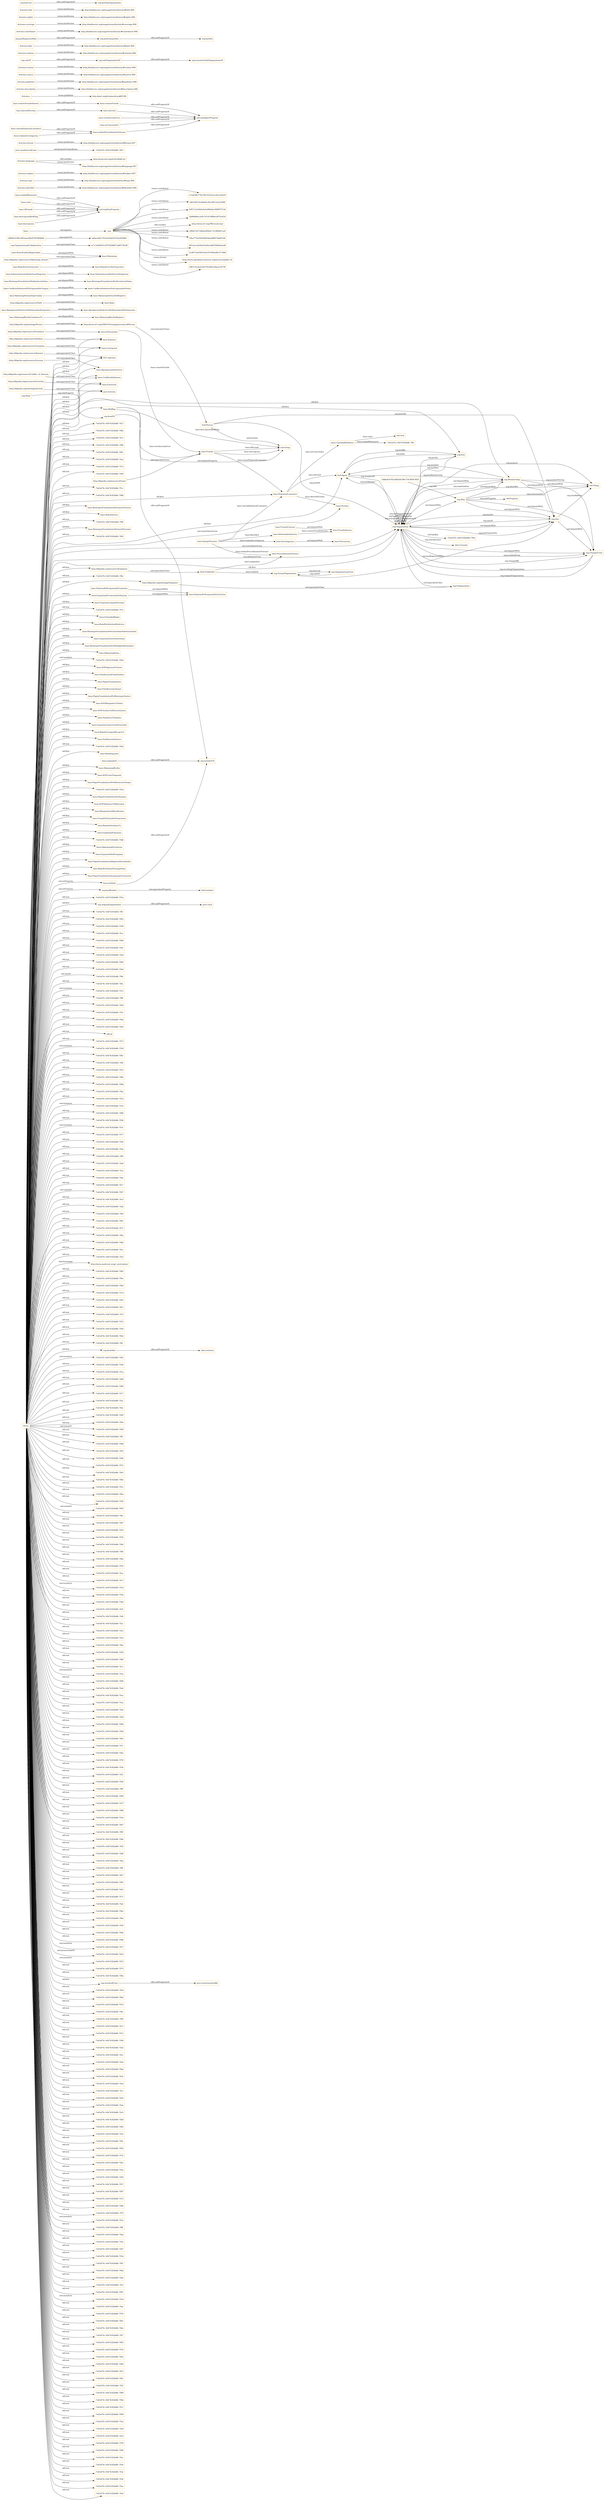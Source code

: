 digraph ar2dtool_diagram { 
rankdir=LR;
size="1501"
node [shape = rectangle, color="orange"]; "base:ReintegroFraudulentoDeGastosFicticios" "base:RoboEfectivo" "http://dbpedia.org/resource/Fraudster" "base:SobornoPorEsquemaDeLicitacion" "base:SkimmingReciboCondonaci?n" "base:Soborno" "base:ReintegroFraudulentoDeGastoPersonal" "base:Redflag" "http://dbpedia.org/resource/Extortion" "base:CantidadDeDinero" "base:EsquemaCompraPersonal" "base:ApropiacionDeActivosDeNaturalezaNoFinanciera" "base:Corrupcion" "http://dbpedia.org/resource/Theft" "base:ApropiacionDeActivosDeNaturalezaFinanciera" "base:GratuidadIlegal" "http://dbpedia.org/resource/Larceny" "base:SkimmingVentasSinRegistro" "base:RoboPorSolicitudDeActivo" "base:ReintegroFraudulentoPorGastoValorSobreestimado" "base:Victima" "base:EsquemaEmisorAutorizado" "base:ConflictoDeInteresPorEsquemaDeVenta" "base:ReintegroFraudulentoPorAnulacionFalsa" "base:SkimmingVentasDepreciadas" "base:ReintegroFraudulentoPorMultiplesReintegros" "base:ProcedimientoForense" "base:SkimmingVenta" "base:FraudeInterno" "http://dbpedia.org/resource/Conflict_of_Interest" "http://dbpedia.org/ontology/Employer" "base:Prevencion" "DUL:Amount" "http://dbpedia.org/ontology/Person" "base:FraudeExterno" "base:SOEIngresosFicticios" "http://www.w3.org/2000/10/swap/pim/contact#Person" "base:FalsificacionFirmaEndoso" "http://dbpedia.org/resource/Corruption" "base:PagosFraudulentos" "org:OrganizationalUnit" "base:FalsificacionCheque" "base:DefraudadorInterno" "base:PagosFraudulentosPorReintegroGastos" "base:EquipoForensic" "http://dbpedia.org/resource/Fraud" "http://dbpedia.org/ontology/Activity" "base:SOEManipulaci?nValor" "base:Fraude" "base:SOEOcultaci?nPasivosGastos" "org:Organization" "base:Empleado" "base:SubestimacionDeActivosEIngresos" "base:SobreestimacionDeActivosEIngresos" "base:RoboActivoNoFinanciero" "base:Falsificaci?nSalario" "base:EsquemaConnivenciaProveedor" "base:SkimmingReciboRegistro" "http://dbpedia.org/resource/bribery" "base:RoboEnCompraRecepci?n" "base:HurtoFondosRegistrados" "base:ConflictoDeInteresPorEsquemaDeCompra" "base:FalsificacionEmisor" "base:ApropiacionDeActivos" "base:RoboDeposito" "base:SobornoPorEsquemaDeComision" "base:Defraudador" "base:SkimmingRecibo" "base:SOECorteTemporal" "base:PagosFraudulentosPorAlteracionCheque" "http://dbpedia.org/resource/Skimming_(fraud)" "base:ConflictoDeInteres" "base:Skimming" "http://dbpedia.org/resource/Employee" "base:ReintegroFraudulentoPorDevolucionFalsa" "http://dbpedia.org/resource/Amount" "base:PagosFraudulentosEnNomina" "base:SOEInformaci?nRelevante" "base:RoboActivoFinanciero" "base:Investigacion" "base:ManipulacionBeneficiario" "base:Robo" "base:FraudeEnEstadosFinancieros" "base:PerjuicioEconomico" "base:RoboSinOcultaci?n" "base:EsquemaDeComisionEnNomina" "base:EmpleadoFantasma" "base:Extorsion" "base:SikimmingDevolucion" "base:EsquemaShellCompany" "base:PagosFraudulentosRegistroDesembolso" "base:RoboPorVentaYEntregaFalsa" "base:PagosFraudulentosEsquemaFacturacion" "ec7c3ed09d7e3f750268673a80739c8f" "org:Post" "af4acefd2c7f14c6c9d235102e95fd91" "org:Site" "org:FormalOrganization" "cf69452199c30f1bae29b2f783360b60" "org:OrganizationalCollaboration" "org:Role" "9d8e0e4792340638199e7547ff547850" "org:ChangeEvent" "org:Membership" ; /*classes style*/
	"base:" -> "org:" [ label = "owl:imports" ];
	"base:ApropiacionDeActivosDeNaturalezaFinanciera" -> "base:ApropiacionDeActivosDeNaturalezaNoFinanciera" [ label = "owl:disjointWith" ];
	"org:Role" -> "org:ChangeEvent" [ label = "owl:disjointWith" ];
	"org:Role" -> "org:Site" [ label = "owl:disjointWith" ];
	"org:Role" -> "org:Membership" [ label = "owl:disjointWith" ];
	"base:SobreestimacionDeActivosEIngresos" -> "base:SubestimacionDeActivosEIngresos" [ label = "owl:disjointWith" ];
	"base:unidadMonetaria" -> "owl:topDataProperty" [ label = "rdfs:subPropertyOf" ];
	"base:SobornoPorEsquemaDeComision" -> "base:SobornoPorEsquemaDeLicitacion" [ label = "owl:disjointWith" ];
	"base:EsquemaDeComisionEnNomina" -> "base:SobornoPorEsquemaDeLicitacion" [ label = "owl:disjointWith" ];
	"dcterms:identifier" -> "http://dublincore.org/usage/terms/history/#identifier-006" [ label = "terms:hasVersion" ];
	"http://dbpedia.org/ontology/Employer" -> "foaf:Organization" [ label = "owl:equivalentClass" ];
	"http://dbpedia.org/resource/Larceny" -> "base:ApropiacionDeActivos" [ label = "owl:equivalentClass" ];
	"http://dbpedia.org/resource/Fraudster" -> "base:Defraudador" [ label = "owl:equivalentClass" ];
	"base:SkimmingReciboCondonaci?n" -> "base:SkimmingReciboRegistro" [ label = "owl:disjointWith" ];
	"dcterms:type" -> "http://dublincore.org/usage/terms/history/#type-006" [ label = "terms:hasVersion" ];
	"dcterms:subject" -> "http://dublincore.org/usage/terms/history/#subject-007" [ label = "terms:hasVersion" ];
	"base:valor" -> "owl:topDataProperty" [ label = "rdfs:subPropertyOf" ];
	"dcterms:language" -> "http://www.ietf.org/rfc/rfc4646.txt" [ label = "rdfs:seeAlso" ];
	"dcterms:language" -> "http://dublincore.org/usage/terms/history/#language-007" [ label = "terms:hasVersion" ];
	"org:headOf" -> "org:memberOf" [ label = "rdfs:subPropertyOf" ];
	"http://dbpedia.org/resource/Amount" -> "DUL:Amount" [ label = "owl:equivalentClass" ];
	"base:idFraude" -> "owl:topDataProperty" [ label = "rdfs:subPropertyOf" ];
	"prov:wasDerivedFrom" -> "-7e63d7fc:164743f2b88:-7f01" [ label = "owl:propertyChainAxiom" ];
	"dcterms:format" -> "http://dublincore.org/usage/terms/history/#format-007" [ label = "terms:hasVersion" ];
	"http://dbpedia.org/resource/Employee" -> "base:Empleado" [ label = "owl:equivalentClass" ];
	"base:cometeFraudeInterno" -> "base:cometeFraude" [ label = "rdfs:subPropertyOf" ];
	"base:HurtoFondosRegistrados" -> "base:Skimming" [ label = "owl:disjointWith" ];
	"dcterms:" -> "http://purl.org/dc/aboutdcmi#DCMI" [ label = "terms:publisher" ];
	"http://dbpedia.org/resource/Fraud" -> "base:Fraude" [ label = "owl:equivalentClass" ];
	"dcterms:description" -> "http://dublincore.org/usage/terms/history/#description-006" [ label = "terms:hasVersion" ];
	"http://dbpedia.org/resource/Conflict_of_Interest" -> "base:ConflictoDeInteres" [ label = "owl:equivalentClass" ];
	"org:hasMember" -> "foaf:member" [ label = "owl:equivalentProperty" ];
	"dcterms:publisher" -> "http://dublincore.org/usage/terms/history/#publisher-006" [ label = "terms:hasVersion" ];
	"dcterms:source" -> "http://dublincore.org/usage/terms/history/#source-006" [ label = "terms:hasVersion" ];
	"dcterms:creator" -> "http://dublincore.org/usage/terms/history/#creator-006" [ label = "terms:hasVersion" ];
	"http://dbpedia.org/resource/Theft" -> "base:Robo" [ label = "owl:equivalentClass" ];
	"org:Membership" -> "org:ChangeEvent" [ label = "owl:disjointWith" ];
	"org:Membership" -> "org:Site" [ label = "owl:disjointWith" ];
	"org:Organization" -> "org:Role" [ label = "owl:disjointWith" ];
	"org:Organization" -> "org:ChangeEvent" [ label = "owl:disjointWith" ];
	"org:Organization" -> "foaf:Organization" [ label = "owl:equivalentClass" ];
	"org:Organization" -> "org:Membership" [ label = "owl:disjointWith" ];
	"org:Organization" -> "-7e63d7fc:164743f2b88:-7f0a" [ label = "owl:hasKey" ];
	"org:Organization" -> "org:Site" [ label = "owl:disjointWith" ];
	"base:RoboActivoFinanciero" -> "base:RoboActivoNoFinanciero" [ label = "owl:disjointWith" ];
	"org:originalOrganization" -> "prov:used" [ label = "rdfs:subPropertyOf" ];
	"base:descripcionRedFlag" -> "owl:topDataProperty" [ label = "rdfs:subPropertyOf" ];
	"base:SkimmingVentasDepreciadas" -> "base:SkimmingVentasSinRegistro" [ label = "owl:disjointWith" ];
	"base:afectaA" -> "owl:topObjectProperty" [ label = "rdfs:subPropertyOf" ];
	"base:FraudeExterno" -> "base:FraudeInterno" [ label = "owl:disjointWith" ];
	"base:cometeFraude" -> "owl:topObjectProperty" [ label = "rdfs:subPropertyOf" ];
	"org:Site" -> "org:ChangeEvent" [ label = "owl:disjointWith" ];
	"http://dbpedia.org/resource/Corruption" -> "base:Corrupcion" [ label = "owl:equivalentClass" ];
	"http://dbpedia.org/resource/bribery" -> "base:Soborno" [ label = "owl:equivalentClass" ];
	"base:worksIn" -> "org:memberOf" [ label = "rdfs:subPropertyOf" ];
	"http://dbpedia.org/ontology/Person" -> "http://www.w3.org/2000/10/swap/pim/contact#Person" [ label = "owl:equivalentClass" ];
	"org:subOrganizationOf" -> "org:transitiveSubOrganizationOf" [ label = "rdfs:subPropertyOf" ];
	"NULL" -> "-7e63d7fc:164743f2b88:-7ff2" [ label = "rdf:rest" ];
	"NULL" -> "-7e63d7fc:164743f2b88:-7fb5" [ label = "rdf:rest" ];
	"NULL" -> "-7e63d7fc:164743f2b88:-7f39" [ label = "rdf:rest" ];
	"NULL" -> "org:Organization" [ label = "owl:someValuesFrom" ];
	"NULL" -> "-7e63d7fc:164743f2b88:-7fce" [ label = "rdf:rest" ];
	"NULL" -> "-7e63d7fc:164743f2b88:-7f90" [ label = "rdf:rest" ];
	"NULL" -> "-7e63d7fc:164743f2b88:-7fd1" [ label = "rdf:rest" ];
	"NULL" -> "-7e63d7fc:164743f2b88:-7fad" [ label = "rdf:rest" ];
	"NULL" -> "-7e63d7fc:164743f2b88:-7fb0" [ label = "rdf:rest" ];
	"NULL" -> "base:PagosFraudulentos" [ label = "rdf:first" ];
	"NULL" -> "base:SOEManipulaci?nValor" [ label = "rdf:first" ];
	"NULL" -> "-7e63d7fc:164743f2b88:-7fdd" [ label = "rdf:rest" ];
	"NULL" -> "-7e63d7fc:164743f2b88:-7ffb" [ label = "owl:oneOf" ];
	"NULL" -> "-7e63d7fc:164743f2b88:-7fbc" [ label = "rdf:rest" ];
	"NULL" -> "-7e63d7fc:164743f2b88:-7f13" [ label = "owl:members" ];
	"NULL" -> "-7e63d7fc:164743f2b88:-7ff6" [ label = "rdf:rest" ];
	"NULL" -> "-7e63d7fc:164743f2b88:-7fb9" [ label = "rdf:rest" ];
	"NULL" -> "prov:Activity" [ label = "rdf:first" ];
	"NULL" -> "-7e63d7fc:164743f2b88:-7f94" [ label = "rdf:rest" ];
	"NULL" -> "-7e63d7fc:164743f2b88:-7fd5" [ label = "rdf:rest" ];
	"NULL" -> "rdf:nil" [ label = "rdf:rest" ];
	"NULL" -> "-7e63d7fc:164743f2b88:-7f73" [ label = "rdf:rest" ];
	"NULL" -> "-7e63d7fc:164743f2b88:-7f18" [ label = "owl:members" ];
	"NULL" -> "-7e63d7fc:164743f2b88:-7f8c" [ label = "rdf:rest" ];
	"NULL" -> "-7e63d7fc:164743f2b88:-7f4f" [ label = "rdf:rest" ];
	"NULL" -> "-7e63d7fc:164743f2b88:-7f52" [ label = "rdf:rest" ];
	"NULL" -> "org:Post" [ label = "rdf:first" ];
	"NULL" -> "-7e63d7fc:164743f2b88:-7f6b" [ label = "rdf:rest" ];
	"NULL" -> "-7e63d7fc:164743f2b88:-7f68" [ label = "rdf:rest" ];
	"NULL" -> "-7e63d7fc:164743f2b88:-7f4a" [ label = "rdf:rest" ];
	"NULL" -> "base:PagosFraudulentosPorReintegroGastos" [ label = "rdf:first" ];
	"NULL" -> "-7e63d7fc:164743f2b88:-7f10" [ label = "rdf:rest" ];
	"NULL" -> "-7e63d7fc:164743f2b88:-7f35" [ label = "owl:members" ];
	"NULL" -> "http://dbpedia.org/ontology/Employer" [ label = "rdf:first" ];
	"NULL" -> "-7e63d7fc:164743f2b88:-7f98" [ label = "rdf:rest" ];
	"NULL" -> "-7e63d7fc:164743f2b88:-7f26" [ label = "rdf:rest" ];
	"NULL" -> "-7e63d7fc:164743f2b88:-7f31" [ label = "owl:members" ];
	"NULL" -> "-7e63d7fc:164743f2b88:-7f77" [ label = "rdf:rest" ];
	"NULL" -> "base:SikimmingDevolucion" [ label = "rdf:first" ];
	"NULL" -> "-7e63d7fc:164743f2b88:-7f56" [ label = "rdf:rest" ];
	"NULL" -> "-7e63d7fc:164743f2b88:-7feb" [ label = "rdf:rest" ];
	"NULL" -> "base:PerjuicioEconomico" [ label = "rdf:first" ];
	"NULL" -> "-7e63d7fc:164743f2b88:-7f6f" [ label = "rdf:rest" ];
	"NULL" -> "-7e63d7fc:164743f2b88:-7fe8" [ label = "rdf:rest" ];
	"NULL" -> "-7e63d7fc:164743f2b88:-7fca" [ label = "rdf:rest" ];
	"NULL" -> "-7e63d7fc:164743f2b88:-7f4e" [ label = "rdf:rest" ];
	"NULL" -> "-7e63d7fc:164743f2b88:-7fc7" [ label = "rdf:rest" ];
	"NULL" -> "-7e63d7fc:164743f2b88:-7f07" [ label = "owl:unionOf" ];
	"NULL" -> "-7e63d7fc:164743f2b88:-7fe3" [ label = "rdf:rest" ];
	"NULL" -> "-7e63d7fc:164743f2b88:-7fa6" [ label = "rdf:rest" ];
	"NULL" -> "-7e63d7fc:164743f2b88:-7fbf" [ label = "rdf:rest" ];
	"NULL" -> "-7e63d7fc:164743f2b88:-7f81" [ label = "rdf:rest" ];
	"NULL" -> "-7e63d7fc:164743f2b88:-7fc2" [ label = "rdf:rest" ];
	"NULL" -> "-7e63d7fc:164743f2b88:-7f9a" [ label = "rdf:rest" ];
	"NULL" -> "-7e63d7fc:164743f2b88:-7f60" [ label = "rdf:rest" ];
	"NULL" -> "-7e63d7fc:164743f2b88:-7fa1" [ label = "rdf:rest" ];
	"NULL" -> "-7e63d7fc:164743f2b88:-7fef" [ label = "rdf:rest" ];
	"NULL" -> "http://www.asahi-net.or.jp/~ax2s-kmtn/" [ label = "foaf:homepage" ];
	"NULL" -> "-7e63d7fc:164743f2b88:-7f85" [ label = "rdf:rest" ];
	"NULL" -> "-7e63d7fc:164743f2b88:-7f9e" [ label = "rdf:rest" ];
	"NULL" -> "base:SkimmingVenta" [ label = "rdf:first" ];
	"NULL" -> "-7e63d7fc:164743f2b88:-7f64" [ label = "rdf:rest" ];
	"NULL" -> "-7e63d7fc:164743f2b88:-7f7d" [ label = "rdf:rest" ];
	"NULL" -> "-7e63d7fc:164743f2b88:-7f43" [ label = "rdf:rest" ];
	"NULL" -> "-7e63d7fc:164743f2b88:-7f5c" [ label = "rdf:rest" ];
	"NULL" -> "-7e63d7fc:164743f2b88:-7f1f" [ label = "rdf:rest" ];
	"NULL" -> "base:ReintegroFraudulentoDeGastosFicticios" [ label = "rdf:first" ];
	"NULL" -> "-7e63d7fc:164743f2b88:-7f22" [ label = "rdf:rest" ];
	"NULL" -> "-7e63d7fc:164743f2b88:-7f59" [ label = "rdf:rest" ];
	"NULL" -> "-7e63d7fc:164743f2b88:-7fb4" [ label = "rdf:rest" ];
	"NULL" -> "-7e63d7fc:164743f2b88:-7ff1" [ label = "rdf:rest" ];
	"NULL" -> "base:Falsificaci?nSalario" [ label = "rdf:first" ];
	"NULL" -> "org:identifier" [ label = "rdf:first" ];
	"NULL" -> "-7e63d7fc:164743f2b88:-7f45" [ label = "owl:members" ];
	"NULL" -> "-7e63d7fc:164743f2b88:-7f38" [ label = "rdf:rest" ];
	"NULL" -> "-7e63d7fc:164743f2b88:-7f1a" [ label = "rdf:rest" ];
	"NULL" -> "base:FalsificacionEmisor" [ label = "rdf:first" ];
	"NULL" -> "-7e63d7fc:164743f2b88:-7fd0" [ label = "rdf:rest" ];
	"NULL" -> "-7e63d7fc:164743f2b88:-7f89" [ label = "rdf:rest" ];
	"NULL" -> "-7e63d7fc:164743f2b88:-7f17" [ label = "rdf:rest" ];
	"NULL" -> "-7e63d7fc:164743f2b88:-7fac" [ label = "rdf:rest" ];
	"NULL" -> "org:Membership" [ label = "rdf:first" ];
	"NULL" -> "-7e63d7fc:164743f2b88:-7fdc" [ label = "rdf:rest" ];
	"NULL" -> "org:Organization" [ label = "owl:allValuesFrom" ];
	"NULL" -> "-7e63d7fc:164743f2b88:-7fd9" [ label = "rdf:rest" ];
	"NULL" -> "base:EsquemaDeComisionEnNomina" [ label = "rdf:first" ];
	"NULL" -> "-7e63d7fc:164743f2b88:-7fbb" [ label = "rdf:rest" ];
	"NULL" -> "-7e63d7fc:164743f2b88:-7f09" [ label = "owl:unionOf" ];
	"NULL" -> "-7e63d7fc:164743f2b88:-7ff5" [ label = "rdf:rest" ];
	"NULL" -> "-7e63d7fc:164743f2b88:-7fb8" [ label = "rdf:rest" ];
	"NULL" -> "-7e63d7fc:164743f2b88:-7f93" [ label = "rdf:rest" ];
	"NULL" -> "-7e63d7fc:164743f2b88:-7fd4" [ label = "rdf:rest" ];
	"NULL" -> "-7e63d7fc:164743f2b88:-7f72" [ label = "rdf:rest" ];
	"NULL" -> "-7e63d7fc:164743f2b88:-7fb3" [ label = "rdf:rest" ];
	"NULL" -> "-7e63d7fc:164743f2b88:-7f8b" [ label = "rdf:rest" ];
	"NULL" -> "-7e63d7fc:164743f2b88:-7f51" [ label = "rdf:rest" ];
	"NULL" -> "-7e63d7fc:164743f2b88:-7f6a" [ label = "rdf:rest" ];
	"NULL" -> "-7e63d7fc:164743f2b88:-7f30" [ label = "rdf:rest" ];
	"NULL" -> "base:SOEOcultaci?nPasivosGastos" [ label = "rdf:first" ];
	"NULL" -> "base:SOEIngresosFicticios" [ label = "rdf:first" ];
	"NULL" -> "-7e63d7fc:164743f2b88:-7f05" [ label = "owl:unionOf" ];
	"NULL" -> "-7e63d7fc:164743f2b88:-7f0c" [ label = "rdf:rest" ];
	"NULL" -> "-7e63d7fc:164743f2b88:-7f97" [ label = "rdf:rest" ];
	"NULL" -> "-7e63d7fc:164743f2b88:-7f25" [ label = "rdf:rest" ];
	"NULL" -> "-7e63d7fc:164743f2b88:-7f76" [ label = "rdf:rest" ];
	"NULL" -> "base:RoboPorSolicitudDeActivo" [ label = "rdf:first" ];
	"NULL" -> "-7e63d7fc:164743f2b88:-7f04" [ label = "rdf:rest" ];
	"NULL" -> "-7e63d7fc:164743f2b88:-7f8f" [ label = "rdf:rest" ];
	"NULL" -> "-7e63d7fc:164743f2b88:-7f6e" [ label = "rdf:rest" ];
	"NULL" -> "-7e63d7fc:164743f2b88:-7f55" [ label = "rdf:rest" ];
	"NULL" -> "-7e63d7fc:164743f2b88:-7fea" [ label = "rdf:rest" ];
	"NULL" -> "base:EsquemaCompraPersonal" [ label = "rdf:first" ];
	"NULL" -> "-7e63d7fc:164743f2b88:-7fe7" [ label = "rdf:rest" ];
	"NULL" -> "-7e63d7fc:164743f2b88:-7f1d" [ label = "owl:members" ];
	"NULL" -> "base:SOECorteTemporal" [ label = "rdf:first" ];
	"NULL" -> "-7e63d7fc:164743f2b88:-7f34" [ label = "rdf:rest" ];
	"NULL" -> "-7e63d7fc:164743f2b88:-7f4d" [ label = "rdf:rest" ];
	"NULL" -> "-7e63d7fc:164743f2b88:-7fc6" [ label = "rdf:rest" ];
	"NULL" -> "-7e63d7fc:164743f2b88:-7fdf" [ label = "rdf:rest" ];
	"NULL" -> "-7e63d7fc:164743f2b88:-7f2c" [ label = "rdf:rest" ];
	"NULL" -> "-7e63d7fc:164743f2b88:-7fe2" [ label = "rdf:rest" ];
	"NULL" -> "-7e63d7fc:164743f2b88:-7fa5" [ label = "rdf:rest" ];
	"NULL" -> "-7e63d7fc:164743f2b88:-7fbe" [ label = "rdf:rest" ];
	"NULL" -> "-7e63d7fc:164743f2b88:-7f29" [ label = "rdf:rest" ];
	"NULL" -> "base:ApropiacionDeActivos" [ label = "rdf:first" ];
	"NULL" -> "-7e63d7fc:164743f2b88:-7f80" [ label = "rdf:rest" ];
	"NULL" -> "-7e63d7fc:164743f2b88:-7fc1" [ label = "rdf:rest" ];
	"NULL" -> "-7e63d7fc:164743f2b88:-7f3a" [ label = "owl:members" ];
	"NULL" -> "-7e63d7fc:164743f2b88:-7f08" [ label = "rdf:rest" ];
	"NULL" -> "base:RoboPorVentaYEntregaFalsa" [ label = "rdf:first" ];
	"NULL" -> "-7e63d7fc:164743f2b88:-7fa0" [ label = "rdf:rest" ];
	"NULL" -> "base:FalsificacionCheque" [ label = "rdf:first" ];
	"NULL" -> "-7e63d7fc:164743f2b88:-7fee" [ label = "rdf:rest" ];
	"NULL" -> "-7e63d7fc:164743f2b88:-7fcd" [ label = "rdf:rest" ];
	"NULL" -> "-7e63d7fc:164743f2b88:-7fe6" [ label = "rdf:rest" ];
	"NULL" -> "-7e63d7fc:164743f2b88:-7fa9" [ label = "rdf:rest" ];
	"NULL" -> "base:EsquemaShellCompany" [ label = "rdf:first" ];
	"NULL" -> "-7e63d7fc:164743f2b88:-7f84" [ label = "rdf:rest" ];
	"NULL" -> "-7e63d7fc:164743f2b88:-7f9d" [ label = "rdf:rest" ];
	"NULL" -> "-7e63d7fc:164743f2b88:-7f63" [ label = "rdf:rest" ];
	"NULL" -> "-7e63d7fc:164743f2b88:-7f7c" [ label = "rdf:rest" ];
	"NULL" -> "-7e63d7fc:164743f2b88:-7f42" [ label = "rdf:rest" ];
	"NULL" -> "-7e63d7fc:164743f2b88:-7f79" [ label = "rdf:rest" ];
	"NULL" -> "base:RoboSinOcultaci?n" [ label = "rdf:first" ];
	"NULL" -> "-7e63d7fc:164743f2b88:-7f5b" [ label = "rdf:rest" ];
	"NULL" -> "base:EsquemaEmisorAutorizado" [ label = "rdf:first" ];
	"NULL" -> "base:ManipulacionBeneficiario" [ label = "rdf:first" ];
	"NULL" -> "-7e63d7fc:164743f2b88:-7f21" [ label = "rdf:rest" ];
	"NULL" -> "-7e63d7fc:164743f2b88:-7f58" [ label = "rdf:rest" ];
	"NULL" -> "base:SOEInformaci?nRelevante" [ label = "rdf:first" ];
	"NULL" -> "-7e63d7fc:164743f2b88:-7ff0" [ label = "rdf:rest" ];
	"NULL" -> "-7e63d7fc:164743f2b88:-7f00" [ label = "rdf:rest" ];
	"NULL" -> "-7e63d7fc:164743f2b88:-7f37" [ label = "rdf:rest" ];
	"NULL" -> "-7e63d7fc:164743f2b88:-7f88" [ label = "rdf:rest" ];
	"NULL" -> "-7e63d7fc:164743f2b88:-7f16" [ label = "rdf:rest" ];
	"NULL" -> "-7e63d7fc:164743f2b88:-7f67" [ label = "rdf:rest" ];
	"NULL" -> "-7e63d7fc:164743f2b88:-7ff9" [ label = "rdf:rest" ];
	"NULL" -> "-7e63d7fc:164743f2b88:-7fdb" [ label = "rdf:rest" ];
	"NULL" -> "base:ReintegroFraudulentoPorMultiplesReintegros" [ label = "rdf:first" ];
	"NULL" -> "-7e63d7fc:164743f2b88:-7f5f" [ label = "rdf:rest" ];
	"NULL" -> "-7e63d7fc:164743f2b88:-7fd8" [ label = "rdf:rest" ];
	"NULL" -> "-7e63d7fc:164743f2b88:-7fba" [ label = "rdf:rest" ];
	"NULL" -> "-7e63d7fc:164743f2b88:-7ff4" [ label = "rdf:rest" ];
	"NULL" -> "-7e63d7fc:164743f2b88:-7fb7" [ label = "rdf:rest" ];
	"NULL" -> "-7e63d7fc:164743f2b88:-7f92" [ label = "rdf:rest" ];
	"NULL" -> "-7e63d7fc:164743f2b88:-7fd3" [ label = "rdf:rest" ];
	"NULL" -> "-7e63d7fc:164743f2b88:-7f71" [ label = "rdf:rest" ];
	"NULL" -> "-7e63d7fc:164743f2b88:-7faf" [ label = "rdf:rest" ];
	"NULL" -> "base:PagosFraudulentosEsquemaFacturacion" [ label = "rdf:first" ];
	"NULL" -> "-7e63d7fc:164743f2b88:-7fb2" [ label = "rdf:rest" ];
	"NULL" -> "base:FalsificacionFirmaEndoso" [ label = "rdf:first" ];
	"NULL" -> "-7e63d7fc:164743f2b88:-7f8a" [ label = "rdf:rest" ];
	"NULL" -> "-7e63d7fc:164743f2b88:-7f50" [ label = "rdf:rest" ];
	"NULL" -> "base:ReintegroFraudulentoDeGastoPersonal" [ label = "rdf:first" ];
	"NULL" -> "-7e63d7fc:164743f2b88:-7f0b" [ label = "rdf:rest" ];
	"NULL" -> "-7e63d7fc:164743f2b88:-7f96" [ label = "rdf:rest" ];
	"NULL" -> "-7e63d7fc:164743f2b88:-7f27" [ label = "owl:members" ];
	"NULL" -> "-7e63d7fc:164743f2b88:-7f03" [ label = "owl:intersectionOf" ];
	"NULL" -> "base:ReintegroFraudulentoPorGastoValorSobreestimado" [ label = "rdf:first" ];
	"NULL" -> "-7e63d7fc:164743f2b88:-7f23" [ label = "owl:members" ];
	"NULL" -> "base:Soborno" [ label = "rdf:first" ];
	"NULL" -> "-7e63d7fc:164743f2b88:-7f75" [ label = "rdf:rest" ];
	"NULL" -> "-7e63d7fc:164743f2b88:-7f8e" [ label = "rdf:rest" ];
	"NULL" -> "org:resultedFrom" [ label = "rdf:first" ];
	"NULL" -> "-7e63d7fc:164743f2b88:-7f54" [ label = "rdf:rest" ];
	"NULL" -> "-7e63d7fc:164743f2b88:-7f6d" [ label = "rdf:rest" ];
	"NULL" -> "-7e63d7fc:164743f2b88:-7f33" [ label = "rdf:rest" ];
	"NULL" -> "-7e63d7fc:164743f2b88:-7f4c" [ label = "rdf:rest" ];
	"NULL" -> "-7e63d7fc:164743f2b88:-7f0f" [ label = "rdf:rest" ];
	"NULL" -> "-7e63d7fc:164743f2b88:-7fc5" [ label = "rdf:rest" ];
	"NULL" -> "-7e63d7fc:164743f2b88:-7f12" [ label = "rdf:rest" ];
	"NULL" -> "-7e63d7fc:164743f2b88:-7f49" [ label = "rdf:rest" ];
	"NULL" -> "-7e63d7fc:164743f2b88:-7f2b" [ label = "rdf:rest" ];
	"NULL" -> "-7e63d7fc:164743f2b88:-7fe1" [ label = "rdf:rest" ];
	"NULL" -> "-7e63d7fc:164743f2b88:-7fa4" [ label = "rdf:rest" ];
	"NULL" -> "-7e63d7fc:164743f2b88:-7fbd" [ label = "rdf:rest" ];
	"NULL" -> "-7e63d7fc:164743f2b88:-7fc0" [ label = "rdf:rest" ];
	"NULL" -> "foaf:Agent" [ label = "rdf:first" ];
	"NULL" -> "base:PagosFraudulentosPorAlteracionCheque" [ label = "rdf:first" ];
	"NULL" -> "base:SkimmingRecibo" [ label = "rdf:first" ];
	"NULL" -> "-7e63d7fc:164743f2b88:-7fed" [ label = "rdf:rest" ];
	"NULL" -> "base:PagosFraudulentosEnNomina" [ label = "rdf:first" ];
	"NULL" -> "DUL:Amount" [ label = "rdf:first" ];
	"NULL" -> "-7e63d7fc:164743f2b88:-7fcc" [ label = "rdf:rest" ];
	"NULL" -> "-7e63d7fc:164743f2b88:-7fc9" [ label = "rdf:rest" ];
	"NULL" -> "org:hasMember" [ label = "owl:onProperty" ];
	"NULL" -> "-7e63d7fc:164743f2b88:-7fab" [ label = "rdf:rest" ];
	"NULL" -> "base:EsquemaConnivenciaProveedor" [ label = "rdf:first" ];
	"NULL" -> "-7e63d7fc:164743f2b88:-7fe5" [ label = "rdf:rest" ];
	"NULL" -> "-7e63d7fc:164743f2b88:-7fa8" [ label = "rdf:rest" ];
	"NULL" -> "base:EmpleadoFantasma" [ label = "rdf:first" ];
	"NULL" -> "-7e63d7fc:164743f2b88:-7f83" [ label = "rdf:rest" ];
	"NULL" -> "-7e63d7fc:164743f2b88:-7fc4" [ label = "rdf:rest" ];
	"NULL" -> "-7e63d7fc:164743f2b88:-7f9c" [ label = "rdf:rest" ];
	"NULL" -> "-7e63d7fc:164743f2b88:-7f62" [ label = "rdf:rest" ];
	"NULL" -> "-7e63d7fc:164743f2b88:-7f7b" [ label = "rdf:rest" ];
	"NULL" -> "-7e63d7fc:164743f2b88:-7f41" [ label = "rdf:rest" ];
	"NULL" -> "-7e63d7fc:164743f2b88:-7f5a" [ label = "rdf:rest" ];
	"NULL" -> "-7e63d7fc:164743f2b88:-7f20" [ label = "rdf:rest" ];
	"NULL" -> "-7e63d7fc:164743f2b88:-7f57" [ label = "rdf:rest" ];
	"NULL" -> "-7e63d7fc:164743f2b88:-7f87" [ label = "rdf:rest" ];
	"NULL" -> "-7e63d7fc:164743f2b88:-7f15" [ label = "rdf:rest" ];
	"NULL" -> "-7e63d7fc:164743f2b88:-7f66" [ label = "rdf:rest" ];
	"NULL" -> "base:worksIn" [ label = "owl:onProperty" ];
	"NULL" -> "-7e63d7fc:164743f2b88:-7f7f" [ label = "rdf:rest" ];
	"NULL" -> "-7e63d7fc:164743f2b88:-7f3e" [ label = "owl:members" ];
	"NULL" -> "-7e63d7fc:164743f2b88:-7ff8" [ label = "rdf:rest" ];
	"NULL" -> "base:RoboEfectivo" [ label = "rdf:first" ];
	"NULL" -> "-7e63d7fc:164743f2b88:-7fda" [ label = "rdf:rest" ];
	"NULL" -> "-7e63d7fc:164743f2b88:-7f5e" [ label = "rdf:rest" ];
	"NULL" -> "-7e63d7fc:164743f2b88:-7fd7" [ label = "rdf:rest" ];
	"NULL" -> "-7e63d7fc:164743f2b88:-7f3d" [ label = "rdf:rest" ];
	"NULL" -> "-7e63d7fc:164743f2b88:-7ff3" [ label = "rdf:rest" ];
	"NULL" -> "-7e63d7fc:164743f2b88:-7fb6" [ label = "rdf:rest" ];
	"NULL" -> "base:RoboDeposito" [ label = "rdf:first" ];
	"NULL" -> "-7e63d7fc:164743f2b88:-7fd2" [ label = "rdf:rest" ];
	"NULL" -> "-7e63d7fc:164743f2b88:-7fcf" [ label = "rdf:rest" ];
	"NULL" -> "-7e63d7fc:164743f2b88:-7f91" [ label = "rdf:rest" ];
	"NULL" -> "-7e63d7fc:164743f2b88:-7f2d" [ label = "owl:members" ];
	"NULL" -> "-7e63d7fc:164743f2b88:-7fae" [ label = "rdf:rest" ];
	"NULL" -> "-7e63d7fc:164743f2b88:-7f70" [ label = "rdf:rest" ];
	"NULL" -> "-7e63d7fc:164743f2b88:-7fb1" [ label = "rdf:rest" ];
	"NULL" -> "-7e63d7fc:164743f2b88:-7fde" [ label = "rdf:rest" ];
	"NULL" -> "-7e63d7fc:164743f2b88:-7ff7" [ label = "rdf:rest" ];
	"NULL" -> "-7e63d7fc:164743f2b88:-7f95" [ label = "rdf:rest" ];
	"NULL" -> "base:Corrupcion" [ label = "rdf:first" ];
	"NULL" -> "-7e63d7fc:164743f2b88:-7f74" [ label = "rdf:rest" ];
	"NULL" -> "-7e63d7fc:164743f2b88:-7f02" [ label = "rdf:rest" ];
	"NULL" -> "-7e63d7fc:164743f2b88:-7f8d" [ label = "rdf:rest" ];
	"NULL" -> "base:Redflag" [ label = "rdf:first" ];
	"NULL" -> "-7e63d7fc:164743f2b88:-7f53" [ label = "rdf:rest" ];
	"NULL" -> "-7e63d7fc:164743f2b88:-7f6c" [ label = "rdf:rest" ];
	"NULL" -> "-7e63d7fc:164743f2b88:-7f2f" [ label = "rdf:rest" ];
	"NULL" -> "-7e63d7fc:164743f2b88:-7f69" [ label = "rdf:rest" ];
	"NULL" -> "-7e63d7fc:164743f2b88:-7f4b" [ label = "rdf:rest" ];
	"NULL" -> "-7e63d7fc:164743f2b88:-7f11" [ label = "rdf:rest" ];
	"NULL" -> "-7e63d7fc:164743f2b88:-7f99" [ label = "rdf:rest" ];
	"NULL" -> "-7e63d7fc:164743f2b88:-7f2a" [ label = "rdf:rest" ];
	"NULL" -> "-7e63d7fc:164743f2b88:-7fe0" [ label = "rdf:rest" ];
	"NULL" -> "-7e63d7fc:164743f2b88:-7fa3" [ label = "rdf:rest" ];
	"NULL" -> "org:originalOrganization" [ label = "rdf:first" ];
	"NULL" -> "-7e63d7fc:164743f2b88:-7f78" [ label = "rdf:rest" ];
	"NULL" -> "-7e63d7fc:164743f2b88:-7f06" [ label = "rdf:rest" ];
	"NULL" -> "-7e63d7fc:164743f2b88:-7fec" [ label = "rdf:rest" ];
	"NULL" -> "-7e63d7fc:164743f2b88:-7fe9" [ label = "rdf:rest" ];
	"NULL" -> "-7e63d7fc:164743f2b88:-7fcb" [ label = "rdf:rest" ];
	"NULL" -> "base:Extorsion" [ label = "rdf:first" ];
	"NULL" -> "-7e63d7fc:164743f2b88:-7fc8" [ label = "rdf:rest" ];
	"NULL" -> "-7e63d7fc:164743f2b88:-7faa" [ label = "rdf:rest" ];
	"NULL" -> "-7e63d7fc:164743f2b88:-7fe4" [ label = "rdf:rest" ];
	"NULL" -> "-7e63d7fc:164743f2b88:-7fa7" [ label = "rdf:rest" ];
	"NULL" -> "base:ConflictoDeInteres" [ label = "rdf:first" ];
	"NULL" -> "http://dbpedia.org/resource/Employee" [ label = "rdf:first" ];
	"NULL" -> "-7e63d7fc:164743f2b88:-7f82" [ label = "rdf:rest" ];
	"NULL" -> "org:Organization" [ label = "rdf:first" ];
	"NULL" -> "-7e63d7fc:164743f2b88:-7fc3" [ label = "rdf:rest" ];
	"NULL" -> "-7e63d7fc:164743f2b88:-7f9b" [ label = "rdf:rest" ];
	"NULL" -> "-7e63d7fc:164743f2b88:-7f61" [ label = "rdf:rest" ];
	"NULL" -> "-7e63d7fc:164743f2b88:-7fa2" [ label = "rdf:rest" ];
	"NULL" -> "-7e63d7fc:164743f2b88:-7f7a" [ label = "rdf:rest" ];
	"NULL" -> "-7e63d7fc:164743f2b88:-7f40" [ label = "rdf:rest" ];
	"NULL" -> "-7e63d7fc:164743f2b88:-7f1c" [ label = "rdf:rest" ];
	"NULL" -> "base:FraudeEnEstadosFinancieros" [ label = "rdf:first" ];
	"NULL" -> "base:RoboEnCompraRecepci?n" [ label = "rdf:first" ];
	"NULL" -> "-7e63d7fc:164743f2b88:-7f86" [ label = "rdf:rest" ];
	"NULL" -> "-7e63d7fc:164743f2b88:-7f9f" [ label = "rdf:rest" ];
	"NULL" -> "base:PagosFraudulentosRegistroDesembolso" [ label = "rdf:first" ];
	"NULL" -> "-7e63d7fc:164743f2b88:-7f65" [ label = "rdf:rest" ];
	"NULL" -> "-7e63d7fc:164743f2b88:-7ffa" [ label = "rdf:rest" ];
	"NULL" -> "-7e63d7fc:164743f2b88:-7f7e" [ label = "rdf:rest" ];
	"NULL" -> "-7e63d7fc:164743f2b88:-7f0d" [ label = "owl:members" ];
	"NULL" -> "base:Victima" [ label = "owl:someValuesFrom" ];
	"NULL" -> "-7e63d7fc:164743f2b88:-7f44" [ label = "rdf:rest" ];
	"NULL" -> "-7e63d7fc:164743f2b88:-7f5d" [ label = "rdf:rest" ];
	"NULL" -> "-7e63d7fc:164743f2b88:-7fd6" [ label = "rdf:rest" ];
	"NULL" -> "-7e63d7fc:164743f2b88:-7f1b" [ label = "rdf:rest" ];
	"NULL" -> "-7e63d7fc:164743f2b88:-7f3c" [ label = "rdf:rest" ];
	"NULL" -> "base:GratuidadIlegal" [ label = "rdf:first" ];
	"base:descripcion" -> "owl:topDataProperty" [ label = "rdfs:subPropertyOf" ];
	"http://dbpedia.org/ontology/Activity" -> "prov:Activity" [ label = "owl:equivalentClass" ];
	"base:ReintegroFraudulentoPorAnulacionFalsa" -> "base:ReintegroFraudulentoPorDevolucionFalsa" [ label = "owl:disjointWith" ];
	"dcterms:relation" -> "http://dublincore.org/usage/terms/history/#relation-006" [ label = "terms:hasVersion" ];
	"org:resultedFrom" -> "prov:wasGeneratedBy" [ label = "rdfs:subPropertyOf" ];
	"org:Head" -> "org:headOf" [ label = "org:roleProperty" ];
	"org:" -> "c15af34b779a70b74355ea1e61cb25e0" [ label = "terms:contributor" ];
	"org:" -> "c661d9152cf44d2c2fec9912a3a2380f" [ label = "terms:contributor" ];
	"org:" -> "20f17e21b92a9e5e90b4dc36f06757e6" [ label = "terms:contributor" ];
	"org:" -> "2b88d68ec2e81331414f88a3af7ee42d" [ label = "terms:contributor" ];
	"org:" -> "http://www.w3.org/TR/vocab-org/" [ label = "rdfs:seeAlso" ];
	"org:" -> "cf60d7eb754b0a2f044c73c386001ce9" [ label = "terms:contributor" ];
	"org:" -> "59ce774c05839b030aa0f6979ef8334f" [ label = "terms:contributor" ];
	"org:" -> "287aecec624c81de9ce4d674bb9ebed6" [ label = "terms:contributor" ];
	"org:" -> "21d871b42003c9a181504baf8c517060" [ label = "terms:contributor" ];
	"org:" -> "http://www.opendatacommons.org/licenses/pddl/1.0/" [ label = "terms:license" ];
	"org:" -> "4407c5ceb32e93765af02c4ba3c5674f" [ label = "terms:contributor" ];
	"base:estaAsociadoCon" -> "owl:topObjectProperty" [ label = "rdfs:subPropertyOf" ];
	"org:OrganizationalCollaboration" -> "ec7c3ed09d7e3f750268673a80739c8f" [ label = "owl:equivalentClass" ];
	"dcterms:date" -> "http://dublincore.org/usage/terms/history/#date-006" [ label = "terms:hasVersion" ];
	"base:ConflictoDeInteresPorEsquemaDeCompra" -> "base:ConflictoDeInteresPorEsquemaDeVenta" [ label = "owl:disjointWith" ];
	"http://www.w3.org/2000/10/swap/pim/contact#Person" -> "foaf:Person" [ label = "owl:equivalentClass" ];
	"base:seConcretaEn" -> "owl:topObjectProperty" [ label = "rdfs:subPropertyOf" ];
	"base:Investigacion" -> "base:Prevencion" [ label = "owl:disjointWith" ];
	"base:calculaPerjuicioEconomico" -> "base:realizaProcedimientoForense" [ label = "rdfs:subPropertyOf" ];
	"org:hasRegisteredSite" -> "org:hasPrimarySite" [ label = "rdfs:subPropertyOf" ];
	"base:realizaProcedimientoForense" -> "owl:topObjectProperty" [ label = "rdfs:subPropertyOf" ];
	"http://dbpedia.org/resource/Extortion" -> "base:Extorsion" [ label = "owl:equivalentClass" ];
	"org:hasPrimarySite" -> "org:hasSite" [ label = "rdfs:subPropertyOf" ];
	"dcterms:contributor" -> "http://dublincore.org/usage/terms/history/#contributor-006" [ label = "terms:hasVersion" ];
	"base:realizaInvestigacion" -> "base:realizaProcedimientoForense" [ label = "rdfs:subPropertyOf" ];
	"dcterms:coverage" -> "http://dublincore.org/usage/terms/history/#coverage-006" [ label = "terms:hasVersion" ];
	"http://dbpedia.org/resource/Skimming_(fraud)" -> "base:Skimming" [ label = "owl:equivalentClass" ];
	"base:asignadoA" -> "org:memberOf" [ label = "rdfs:subPropertyOf" ];
	"org:unitOf" -> "org:subOrganizationOf" [ label = "rdfs:subPropertyOf" ];
	"org:identifier" -> "skos:notation" [ label = "rdfs:subPropertyOf" ];
	"base:afectaAVictima" -> "base:afectaA" [ label = "rdfs:subPropertyOf" ];
	"dcterms:rights" -> "http://dublincore.org/usage/terms/history/#rights-006" [ label = "terms:hasVersion" ];
	"dcterms:title" -> "http://dublincore.org/usage/terms/history/#title-006" [ label = "terms:hasVersion" ];
	"org:hasUnit" -> "org:hasSubOrganization" [ label = "rdfs:subPropertyOf" ];
	"base:PerjuicioEconomico" -> "base:Victima" [ label = "base:afectaAVictima" ];
	"base:DefraudadorInterno" -> "base:FraudeInterno" [ label = "base:cometeFraudeInterno" ];
	"base:Empleado" -> "org:FormalOrganization" [ label = "base:worksIn" ];
	"org:Site" -> "owl:Thing" [ label = "org:siteAddress" ];
	"base:EquipoForensic" -> "base:PerjuicioEconomico" [ label = "base:calculaPerjuicioEconomico" ];
	"org:FormalOrganization" -> "org:OrganizationalUnit" [ label = "org:hasUnit" ];
	"foaf:Agent" -> "org:Organization" [ label = "org:memberOf" ];
	"org:Organization" -> "owl:Thing" [ label = "org:identifier" ];
	"foaf:Person" -> "org:Organization" [ label = "org:headOf" ];
	"foaf:Agent" -> "org:Membership" [ label = "org:hasMembership" ];
	"org:Membership" -> "owl:Thing" [ label = "org:memberDuring" ];
	"org:Organization" -> "org:Site" [ label = "org:hasPrimarySite" ];
	"org:Organization" -> "org:Organization" [ label = "org:linkedTo" ];
	"org:Membership" -> "foaf:Agent" [ label = "org:member" ];
	"base:PerjuicioEconomico" -> "foaf:Agent" [ label = "base:afectaA" ];
	"base:Empleado" -> "base:ProcedimientoForense" [ label = "base:asignadoA" ];
	"foaf:Person" -> "org:Site" [ label = "org:basedAt" ];
	"org:Role" -> "owl:Thing" [ label = "org:remuneration" ];
	"base:EquipoForensic" -> "base:ProcedimientoForense" [ label = "base:realizaProcedimientoForense" ];
	"org:OrganizationalUnit" -> "org:FormalOrganization" [ label = "org:unitOf" ];
	"base:CantidadDeDinero" -> "-7e63d7fc:164743f2b88:-7ffc" [ label = "base:unidadMonetaria" ];
	"org:Role" -> "rdf:Property" [ label = "org:roleProperty" ];
	"org:Organization" -> "owl:Thing" [ label = "org:purpose" ];
	"foaf:Agent" -> "org:Post" [ label = "org:holds" ];
	"base:Fraude" -> "base:PerjuicioEconomico" [ label = "base:causaPerjuicioEconomico" ];
	"base:CantidadDeDinero" -> "owl:real" [ label = "base:valor" ];
	"base:Redflag" -> "base:Fraude" [ label = "base:estaAsociadoCon" ];
	"base:EquipoForensic" -> "base:DefraudadorInterno" [ label = "base:identifica" ];
	"org:FormalOrganization" -> "org:Site" [ label = "org:hasRegisteredSite" ];
	"base:PerjuicioEconomico" -> "base:CantidadDeDinero" [ label = "base:seConcretaEn" ];
	"org:Post" -> "org:Organization" [ label = "org:postIn" ];
	"base:EquipoForensic" -> "base:Investigacion" [ label = "base:realizaInvestigacion" ];
	"base:Redflag" -> "xsd:string" [ label = "base:descripcionRedFlag" ];
	"org:Organization" -> "org:Site" [ label = "org:hasSite" ];
	"org:ChangeEvent" -> "org:Organization" [ label = "org:resultingOrganization" ];
	"base:Fraude" -> "xsd:string" [ label = "base:idFraude" ];
	"cf69452199c30f1bae29b2f783360b60" -> "af4acefd2c7f14c6c9d235102e95fd91" [ label = "org:reportsTo" ];
	"base:Defraudador" -> "base:Fraude" [ label = "base:cometeFraude" ];
	"org:Organization" -> "skos:Concept" [ label = "org:classification" ];
	"org:Organization" -> "org:Post" [ label = "org:hasPost" ];
	"org:Membership" -> "org:Organization" [ label = "org:organization" ];
	"org:ChangeEvent" -> "org:Organization" [ label = "org:originalOrganization" ];
	"org:Organization" -> "org:ChangeEvent" [ label = "org:resultedFrom" ];
	"9d8e0e4792340638199e7547ff547850" -> "org:Role" [ label = "org:role" ];
	"base:Fraude" -> "xsd:string" [ label = "base:descripcion" ];
	"org:Site" -> "org:Organization" [ label = "org:siteOf" ];
	"org:Organization" -> "foaf:Agent" [ label = "org:hasMember" ];
	"org:Organization" -> "org:Organization" [ label = "org:transitiveSubOrganizationOf" ];
	"org:Organization" -> "org:Organization" [ label = "org:hasSubOrganization" ];
	"foaf:Person" -> "xsd:string" [ label = "org:location" ];
	"org:Organization" -> "org:ChangeEvent" [ label = "org:changedBy" ];
	"org:Post" -> "foaf:Agent" [ label = "org:heldBy" ];
	"base:Redflag" -> "xsd:string" [ label = "owl:topDataProperty" ];
	"org:Organization" -> "org:Organization" [ label = "org:subOrganizationOf" ];

}
